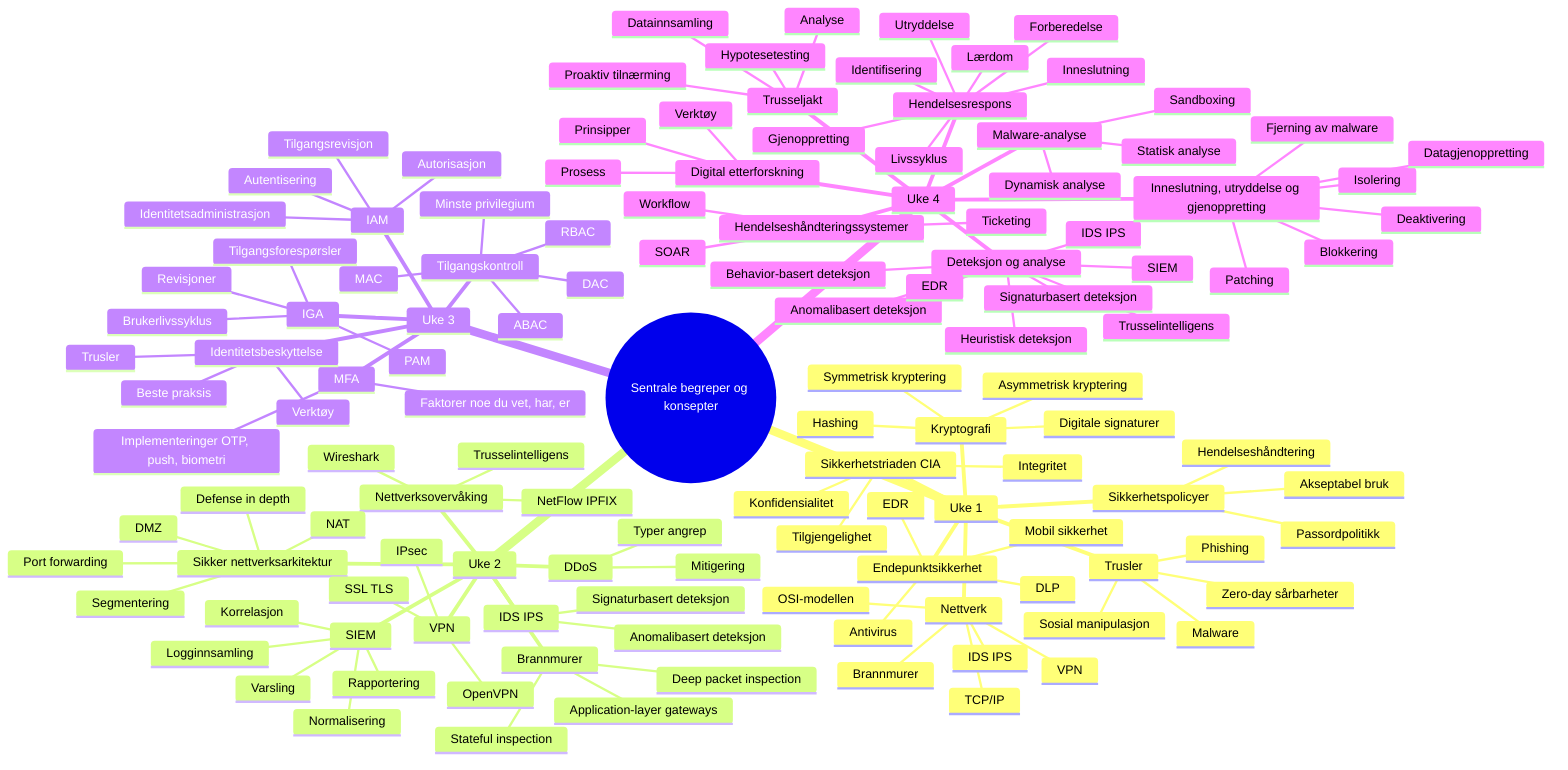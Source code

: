 mindmap
  root((Sentrale begreper og konsepter))
    Uke 1
      Sikkerhetstriaden CIA
        Konfidensialitet
        Integritet
        Tilgjengelighet
      Trusler
        Malware
        Phishing
        Sosial manipulasjon
        Zero-day sårbarheter
      Nettverk
        TCP/IP
        OSI-modellen
        Brannmurer
        VPN
        IDS IPS
      Sikkerhetspolicyer
        Akseptabel bruk
        Passordpolitikk
        Hendelseshåndtering
      Kryptografi
        Symmetrisk kryptering
        Asymmetrisk kryptering
        Hashing
        Digitale signaturer
      Endepunktsikkerhet
        Antivirus
        EDR
        DLP
        Mobil sikkerhet
    Uke 2
      Brannmurer
        Stateful inspection
        Deep packet inspection
        Application-layer gateways
      IDS IPS
        Signaturbasert deteksjon
        Anomalibasert deteksjon
      DDoS
        Typer angrep
        Mitigering
      Nettverksovervåking
        Wireshark
        NetFlow IPFIX
        Trusselintelligens
      Sikker nettverksarkitektur
        Defense in depth
        Segmentering
        DMZ
        NAT
        Port forwarding
      VPN
        IPsec
        SSL TLS
        OpenVPN
      SIEM
        Logginnsamling
        Normalisering
        Korrelasjon
        Varsling
        Rapportering
    Uke 3
      IAM
        Identitetsadministrasjon
        Autentisering
        Autorisasjon
        Tilgangsrevisjon
      MFA
        Faktorer noe du vet, har, er
        Implementeringer OTP, push, biometri
      Tilgangskontroll
        DAC
        MAC
        RBAC
        ABAC
        Minste privilegium
      IGA
        Brukerlivssyklus
        Tilgangsforespørsler
        Revisjoner
        PAM
      Identitetsbeskyttelse
        Trusler
        Beste praksis
        Verktøy
    Uke 4
      Hendelsesrespons
        Livssyklus
        Forberedelse
        Identifisering
        Inneslutning
        Utryddelse
        Gjenoppretting
        Lærdom
      Deteksjon og analyse
        Signaturbasert deteksjon
        Anomalibasert deteksjon
        Heuristisk deteksjon
        Behavior-basert deteksjon
        SIEM
        IDS IPS
        EDR
        Trusselintelligens
      Inneslutning, utryddelse og gjenoppretting
        Isolering
        Blokkering
        Deaktivering
        Fjerning av malware
        Patching
        Datagjenoppretting
      Trusseljakt
        Proaktiv tilnærming
        Hypotesetesting
        Datainnsamling
        Analyse
      Digital etterforskning
        Prinsipper
        Prosess
        Verktøy
      Malware-analyse
        Statisk analyse
        Dynamisk analyse
        Sandboxing
      Hendelseshåndteringssystemer
        Ticketing
        Workflow
        SOAR